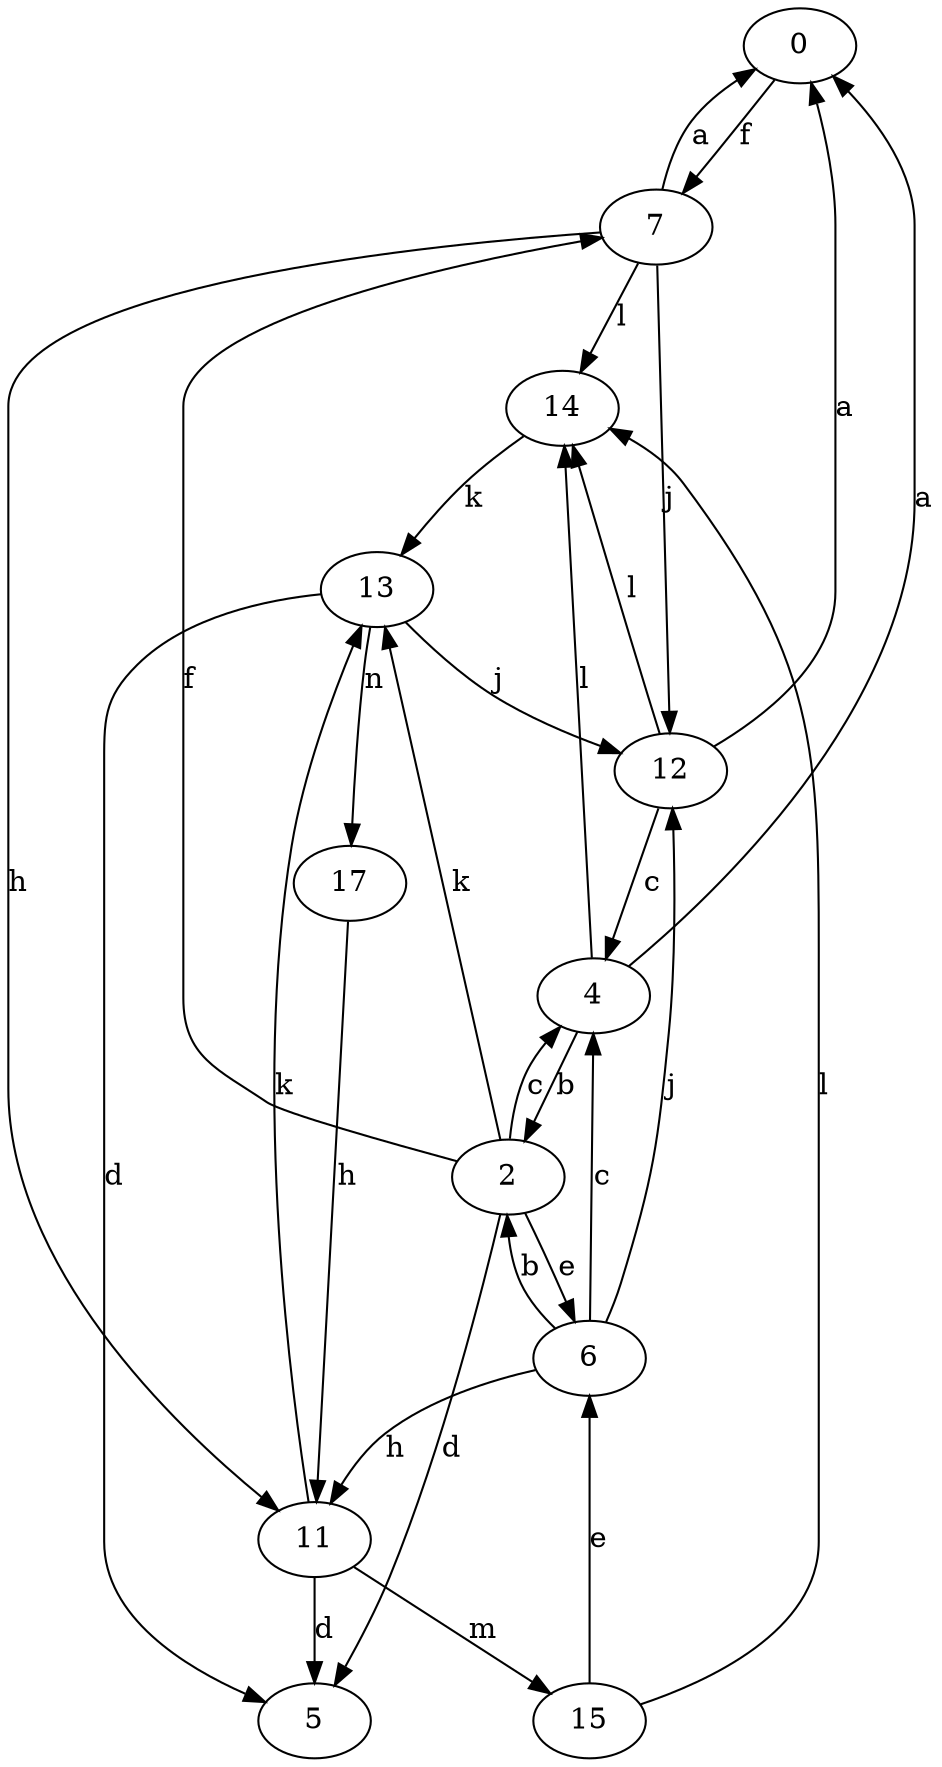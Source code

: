 strict digraph  {
0;
2;
4;
5;
6;
7;
11;
12;
13;
14;
15;
17;
0 -> 7  [label=f];
2 -> 4  [label=c];
2 -> 5  [label=d];
2 -> 6  [label=e];
2 -> 7  [label=f];
2 -> 13  [label=k];
4 -> 0  [label=a];
4 -> 2  [label=b];
4 -> 14  [label=l];
6 -> 2  [label=b];
6 -> 4  [label=c];
6 -> 11  [label=h];
6 -> 12  [label=j];
7 -> 0  [label=a];
7 -> 11  [label=h];
7 -> 12  [label=j];
7 -> 14  [label=l];
11 -> 5  [label=d];
11 -> 13  [label=k];
11 -> 15  [label=m];
12 -> 0  [label=a];
12 -> 4  [label=c];
12 -> 14  [label=l];
13 -> 5  [label=d];
13 -> 12  [label=j];
13 -> 17  [label=n];
14 -> 13  [label=k];
15 -> 6  [label=e];
15 -> 14  [label=l];
17 -> 11  [label=h];
}
